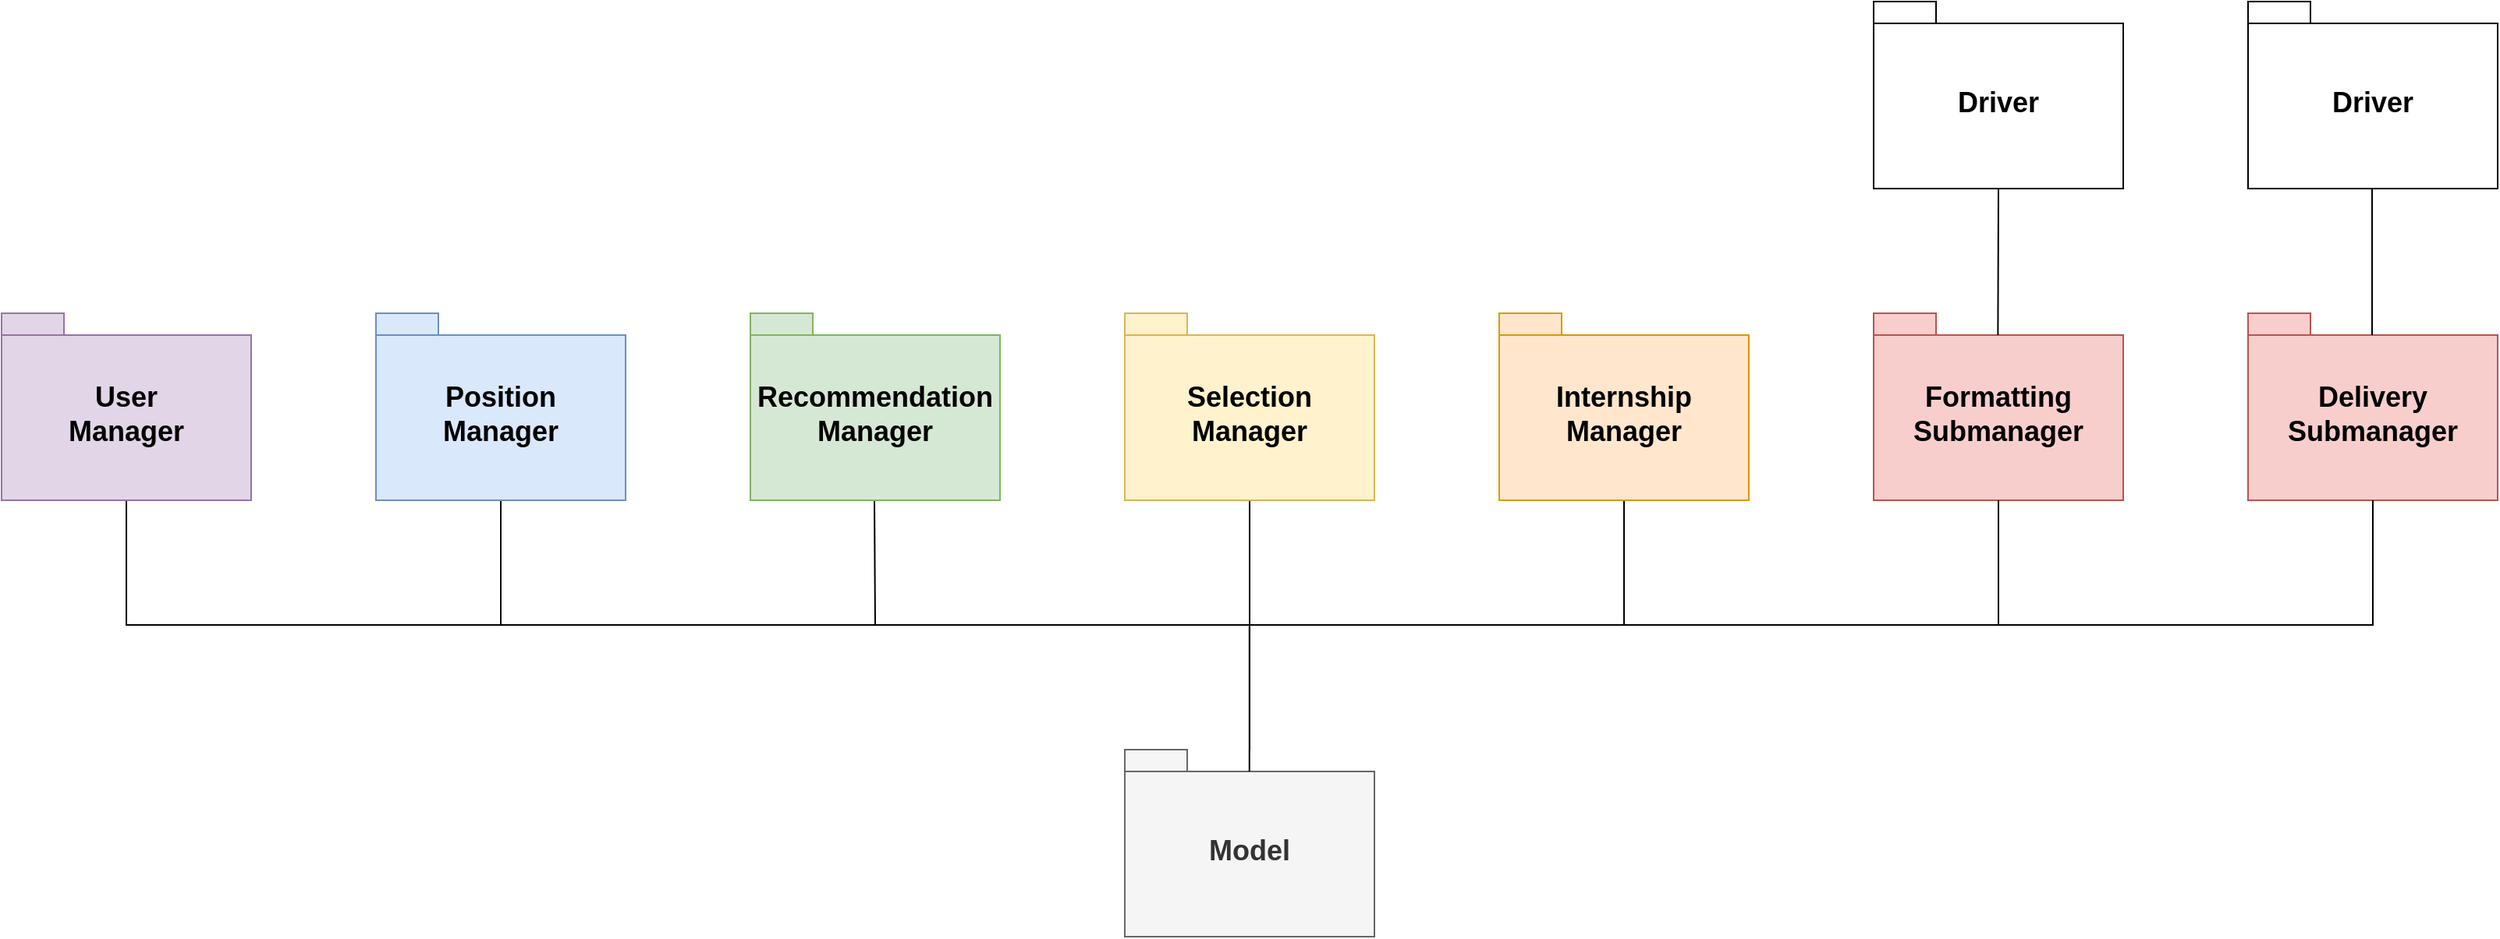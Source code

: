 <mxfile version="26.0.3">
  <diagram name="Pagina-1" id="mxMTk9zsAOSSCfoB9VFg">
    <mxGraphModel grid="1" page="1" gridSize="10" guides="1" tooltips="1" connect="1" arrows="1" fold="1" pageScale="1" pageWidth="1169" pageHeight="827" math="0" shadow="0">
      <root>
        <mxCell id="0" />
        <mxCell id="1" parent="0" />
        <mxCell id="Mrnvp1R1xpzyusrPJHah-1" value="Model" style="shape=folder;fontStyle=1;spacingTop=10;tabWidth=40;tabHeight=14;tabPosition=left;html=1;whiteSpace=wrap;color=#808080;fontSize=18;fillColor=#f5f5f5;fontColor=#333333;strokeColor=#666666;" vertex="1" parent="1">
          <mxGeometry x="800" y="560" width="160" height="120" as="geometry" />
        </mxCell>
        <mxCell id="Mrnvp1R1xpzyusrPJHah-4" value="" style="endArrow=none;html=1;rounded=0;entryX=0.5;entryY=1;entryDx=0;entryDy=0;entryPerimeter=0;fontSize=18;" edge="1" parent="1">
          <mxGeometry width="50" height="50" relative="1" as="geometry">
            <mxPoint x="1010" y="480" as="sourcePoint" />
            <mxPoint x="880" y="400" as="targetPoint" />
            <Array as="points">
              <mxPoint x="880" y="480" />
            </Array>
          </mxGeometry>
        </mxCell>
        <mxCell id="Mrnvp1R1xpzyusrPJHah-5" value="" style="endArrow=none;html=1;rounded=0;entryX=0.5;entryY=1;entryDx=0;entryDy=0;entryPerimeter=0;fontSize=18;" edge="1" parent="1">
          <mxGeometry width="50" height="50" relative="1" as="geometry">
            <mxPoint x="1000" y="480" as="sourcePoint" />
            <mxPoint x="1120" y="400" as="targetPoint" />
            <Array as="points">
              <mxPoint x="1120" y="480" />
            </Array>
          </mxGeometry>
        </mxCell>
        <mxCell id="Mrnvp1R1xpzyusrPJHah-7" value="" style="endArrow=none;html=1;rounded=0;entryX=0.5;entryY=1;entryDx=0;entryDy=0;entryPerimeter=0;fontSize=18;" edge="1" parent="1">
          <mxGeometry width="50" height="50" relative="1" as="geometry">
            <mxPoint x="640" y="480" as="sourcePoint" />
            <mxPoint x="400" y="400" as="targetPoint" />
            <Array as="points">
              <mxPoint x="400" y="480" />
            </Array>
          </mxGeometry>
        </mxCell>
        <mxCell id="Mrnvp1R1xpzyusrPJHah-11" value="" style="endArrow=none;html=1;rounded=0;entryX=0.5;entryY=1;entryDx=0;entryDy=0;entryPerimeter=0;fontSize=18;" edge="1" parent="1">
          <mxGeometry width="50" height="50" relative="1" as="geometry">
            <mxPoint x="640" y="480" as="sourcePoint" />
            <mxPoint x="639.5" y="400" as="targetPoint" />
          </mxGeometry>
        </mxCell>
        <mxCell id="Mrnvp1R1xpzyusrPJHah-12" value="" style="endArrow=none;html=1;rounded=0;fontSize=18;" edge="1" parent="1">
          <mxGeometry width="50" height="50" relative="1" as="geometry">
            <mxPoint x="640" y="480" as="sourcePoint" />
            <mxPoint x="880" y="480" as="targetPoint" />
          </mxGeometry>
        </mxCell>
        <mxCell id="Mrnvp1R1xpzyusrPJHah-21" value="" style="endArrow=none;html=1;rounded=0;entryX=0.5;entryY=1;entryDx=0;entryDy=0;entryPerimeter=0;fontSize=18;" edge="1" parent="1">
          <mxGeometry width="50" height="50" relative="1" as="geometry">
            <mxPoint x="400" y="480" as="sourcePoint" />
            <mxPoint x="160" y="400" as="targetPoint" />
            <Array as="points">
              <mxPoint x="160" y="480" />
            </Array>
          </mxGeometry>
        </mxCell>
        <mxCell id="8hJkMyxVAhJ8r5LdQJgb-1" value="" style="endArrow=none;html=1;rounded=0;entryX=0.5;entryY=1;entryDx=0;entryDy=0;entryPerimeter=0;exitX=0.498;exitY=0.117;exitDx=0;exitDy=0;exitPerimeter=0;fontSize=18;" edge="1" parent="1">
          <mxGeometry width="50" height="50" relative="1" as="geometry">
            <mxPoint x="879.88" y="574" as="sourcePoint" />
            <mxPoint x="879.88" y="480" as="targetPoint" />
          </mxGeometry>
        </mxCell>
        <mxCell id="9yuUQLmokt3HeInqziIa-1" value="Internship Manager" style="shape=folder;fontStyle=1;spacingTop=10;tabWidth=40;tabHeight=14;tabPosition=left;html=1;whiteSpace=wrap;color=#808080;fontSize=18;fillColor=#ffe6cc;strokeColor=#d79b00;" vertex="1" parent="1">
          <mxGeometry x="1040" y="280" width="160" height="120" as="geometry" />
        </mxCell>
        <mxCell id="9yuUQLmokt3HeInqziIa-2" value="Selection Manager" style="shape=folder;fontStyle=1;spacingTop=10;tabWidth=40;tabHeight=14;tabPosition=left;html=1;whiteSpace=wrap;color=#808080;fontSize=18;fillColor=#fff2cc;strokeColor=#d6b656;" vertex="1" parent="1">
          <mxGeometry x="800" y="280" width="160" height="120" as="geometry" />
        </mxCell>
        <mxCell id="9yuUQLmokt3HeInqziIa-3" value="Recommendation Manager" style="shape=folder;fontStyle=1;spacingTop=10;tabWidth=40;tabHeight=14;tabPosition=left;html=1;whiteSpace=wrap;color=#808080;fontSize=18;fillColor=#d5e8d4;strokeColor=#82b366;" vertex="1" parent="1">
          <mxGeometry x="560" y="280" width="160" height="120" as="geometry" />
        </mxCell>
        <mxCell id="9yuUQLmokt3HeInqziIa-5" value="User&lt;div&gt;Manager&lt;/div&gt;" style="shape=folder;fontStyle=1;spacingTop=10;tabWidth=40;tabHeight=14;tabPosition=left;html=1;whiteSpace=wrap;color=#808080;fontSize=18;fillColor=#e1d5e7;strokeColor=#9673a6;" vertex="1" parent="1">
          <mxGeometry x="80" y="280" width="160" height="120" as="geometry" />
        </mxCell>
        <mxCell id="9yuUQLmokt3HeInqziIa-6" value="Position&lt;div&gt;Manager&lt;/div&gt;" style="shape=folder;fontStyle=1;spacingTop=10;tabWidth=40;tabHeight=14;tabPosition=left;html=1;whiteSpace=wrap;color=#808080;fontSize=18;fillColor=#dae8fc;strokeColor=#6c8ebf;" vertex="1" parent="1">
          <mxGeometry x="320" y="280" width="160" height="120" as="geometry" />
        </mxCell>
        <mxCell id="9yuUQLmokt3HeInqziIa-7" value="Driver" style="shape=folder;fontStyle=1;spacingTop=10;tabWidth=40;tabHeight=14;tabPosition=left;html=1;whiteSpace=wrap;fontSize=18;" vertex="1" parent="1">
          <mxGeometry x="1520" y="80" width="160" height="120" as="geometry" />
        </mxCell>
        <mxCell id="9yuUQLmokt3HeInqziIa-8" value="Driver" style="shape=folder;fontStyle=1;spacingTop=10;tabWidth=40;tabHeight=14;tabPosition=left;html=1;whiteSpace=wrap;fontSize=18;" vertex="1" parent="1">
          <mxGeometry x="1280" y="80" width="160" height="120" as="geometry" />
        </mxCell>
        <mxCell id="9yuUQLmokt3HeInqziIa-9" value="Delivery&lt;div&gt;Submanager&lt;/div&gt;" style="shape=folder;fontStyle=1;spacingTop=10;tabWidth=40;tabHeight=14;tabPosition=left;html=1;whiteSpace=wrap;color=#808080;fontSize=18;fillColor=#f8cecc;strokeColor=#b85450;" vertex="1" parent="1">
          <mxGeometry x="1520" y="280" width="160" height="120" as="geometry" />
        </mxCell>
        <mxCell id="9yuUQLmokt3HeInqziIa-10" value="Formatting&lt;div&gt;Submanager&lt;/div&gt;" style="shape=folder;fontStyle=1;spacingTop=10;tabWidth=40;tabHeight=14;tabPosition=left;html=1;whiteSpace=wrap;color=#808080;fontSize=18;fillColor=#f8cecc;strokeColor=#b85450;" vertex="1" parent="1">
          <mxGeometry x="1280" y="280" width="160" height="120" as="geometry" />
        </mxCell>
        <mxCell id="9yuUQLmokt3HeInqziIa-11" value="" style="endArrow=none;html=1;rounded=0;entryX=0.5;entryY=1;entryDx=0;entryDy=0;entryPerimeter=0;exitX=0.498;exitY=0.117;exitDx=0;exitDy=0;exitPerimeter=0;fontSize=18;" edge="1" parent="1" source="9yuUQLmokt3HeInqziIa-10" target="9yuUQLmokt3HeInqziIa-8">
          <mxGeometry width="50" height="50" relative="1" as="geometry">
            <mxPoint x="1600" y="290" as="sourcePoint" />
            <mxPoint x="1650" y="240" as="targetPoint" />
          </mxGeometry>
        </mxCell>
        <mxCell id="9yuUQLmokt3HeInqziIa-12" value="" style="endArrow=none;html=1;rounded=0;entryX=0.5;entryY=1;entryDx=0;entryDy=0;entryPerimeter=0;exitX=0.498;exitY=0.117;exitDx=0;exitDy=0;exitPerimeter=0;fontSize=18;" edge="1" parent="1">
          <mxGeometry width="50" height="50" relative="1" as="geometry">
            <mxPoint x="1599.5" y="294" as="sourcePoint" />
            <mxPoint x="1599.5" y="200" as="targetPoint" />
          </mxGeometry>
        </mxCell>
        <mxCell id="9yuUQLmokt3HeInqziIa-13" style="edgeStyle=orthogonalEdgeStyle;rounded=0;orthogonalLoop=1;jettySize=auto;html=1;entryX=0.5;entryY=1;entryDx=0;entryDy=0;entryPerimeter=0;endArrow=none;endFill=0;" edge="1" parent="1" source="Mrnvp1R1xpzyusrPJHah-1" target="9yuUQLmokt3HeInqziIa-10">
          <mxGeometry relative="1" as="geometry">
            <Array as="points">
              <mxPoint x="880" y="480" />
              <mxPoint x="1360" y="480" />
            </Array>
          </mxGeometry>
        </mxCell>
        <mxCell id="9yuUQLmokt3HeInqziIa-14" style="edgeStyle=orthogonalEdgeStyle;rounded=0;orthogonalLoop=1;jettySize=auto;html=1;entryX=0.5;entryY=1;entryDx=0;entryDy=0;entryPerimeter=0;endArrow=none;endFill=0;" edge="1" parent="1" source="Mrnvp1R1xpzyusrPJHah-1" target="9yuUQLmokt3HeInqziIa-9">
          <mxGeometry relative="1" as="geometry">
            <Array as="points">
              <mxPoint x="880" y="480" />
              <mxPoint x="1600" y="480" />
            </Array>
          </mxGeometry>
        </mxCell>
      </root>
    </mxGraphModel>
  </diagram>
</mxfile>
